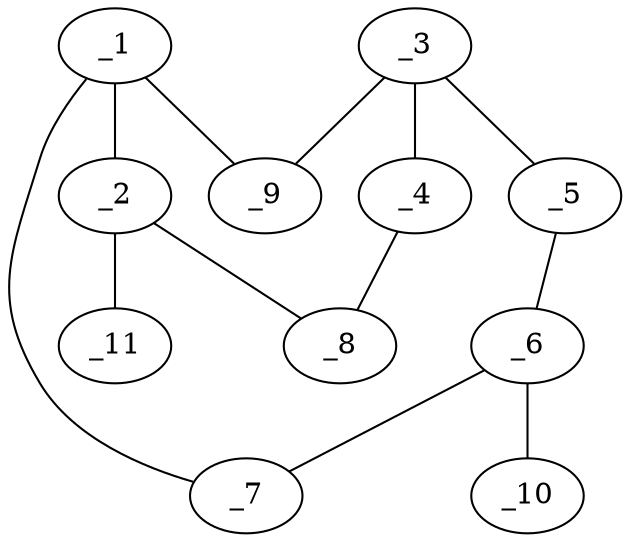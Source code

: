 graph molid657803 {
	_1	 [charge=0,
		chem=1,
		symbol="C  ",
		x="5.3147",
		y="0.0474"];
	_2	 [charge=0,
		chem=1,
		symbol="C  ",
		x="7.0194",
		y="-0.9973"];
	_1 -- _2	 [valence=1];
	_7	 [charge=0,
		chem=1,
		symbol="C  ",
		x="3.7796",
		y="-1.1958"];
	_1 -- _7	 [valence=1];
	_9	 [charge=0,
		chem=1,
		symbol="C  ",
		x="4.8369",
		y="1.9959"];
	_1 -- _9	 [valence=1];
	_8	 [charge=0,
		chem=1,
		symbol="C  ",
		x="7.7966",
		y="-0.368"];
	_2 -- _8	 [valence=1];
	_11	 [charge=0,
		chem=2,
		symbol="O  ",
		x="7.0718",
		y="-1.9959"];
	_2 -- _11	 [valence=1];
	_3	 [charge=0,
		chem=1,
		symbol="C  ",
		x="5.5735",
		y="1.0133"];
	_4	 [charge=0,
		chem=1,
		symbol="C  ",
		x="7.4382",
		y="0.5656"];
	_3 -- _4	 [valence=1];
	_5	 [charge=0,
		chem=1,
		symbol="C  ",
		x="2.9706",
		y="0.2055"];
	_3 -- _5	 [valence=1];
	_3 -- _9	 [valence=1];
	_4 -- _8	 [valence=2];
	_6	 [charge=0,
		chem=1,
		symbol="C  ",
		x="2.866",
		y="-0.789"];
	_5 -- _6	 [valence=1];
	_6 -- _7	 [valence=1];
	_10	 [charge=0,
		chem=2,
		symbol="O  ",
		x=2,
		y="-1.289"];
	_6 -- _10	 [valence=2];
}
